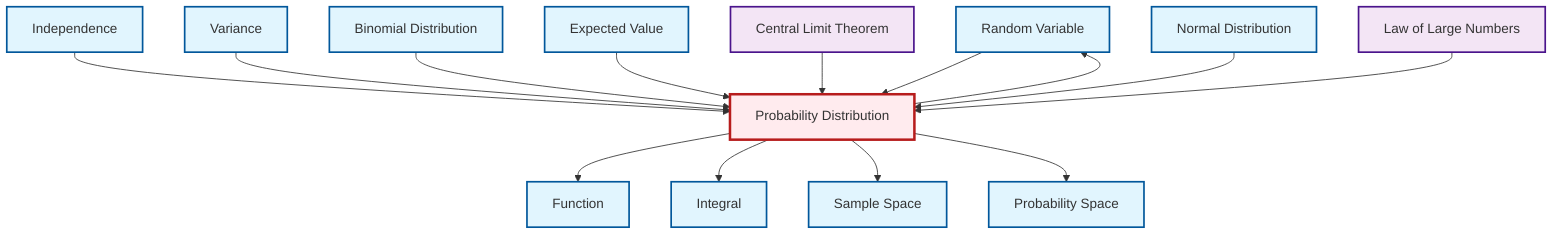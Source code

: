 graph TD
    classDef definition fill:#e1f5fe,stroke:#01579b,stroke-width:2px
    classDef theorem fill:#f3e5f5,stroke:#4a148c,stroke-width:2px
    classDef axiom fill:#fff3e0,stroke:#e65100,stroke-width:2px
    classDef example fill:#e8f5e9,stroke:#1b5e20,stroke-width:2px
    classDef current fill:#ffebee,stroke:#b71c1c,stroke-width:3px
    def-random-variable["Random Variable"]:::definition
    def-function["Function"]:::definition
    def-probability-distribution["Probability Distribution"]:::definition
    def-normal-distribution["Normal Distribution"]:::definition
    thm-central-limit["Central Limit Theorem"]:::theorem
    def-binomial-distribution["Binomial Distribution"]:::definition
    def-variance["Variance"]:::definition
    def-integral["Integral"]:::definition
    def-probability-space["Probability Space"]:::definition
    thm-law-of-large-numbers["Law of Large Numbers"]:::theorem
    def-expectation["Expected Value"]:::definition
    def-sample-space["Sample Space"]:::definition
    def-independence["Independence"]:::definition
    def-probability-distribution --> def-function
    def-independence --> def-probability-distribution
    def-variance --> def-probability-distribution
    def-binomial-distribution --> def-probability-distribution
    def-expectation --> def-probability-distribution
    def-probability-distribution --> def-integral
    def-probability-distribution --> def-sample-space
    def-probability-distribution --> def-random-variable
    def-random-variable --> def-probability-distribution
    thm-central-limit --> def-probability-distribution
    def-probability-distribution --> def-probability-space
    def-normal-distribution --> def-probability-distribution
    thm-law-of-large-numbers --> def-probability-distribution
    class def-probability-distribution current